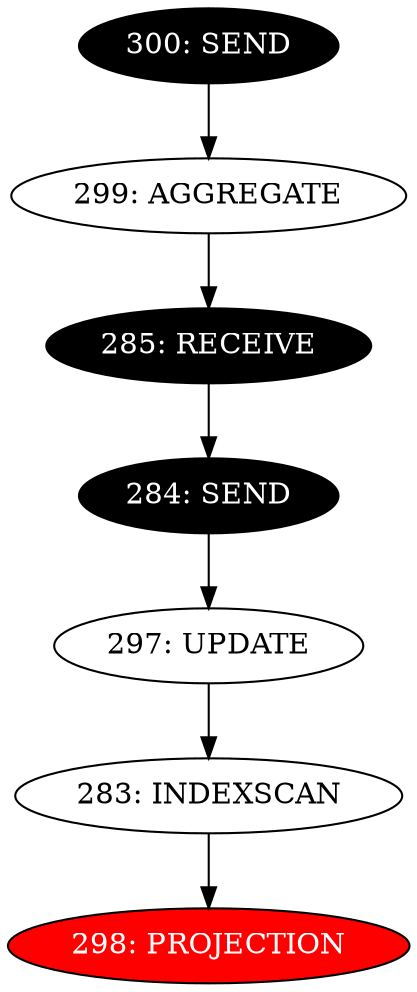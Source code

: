 digraph name {
283 [label="283: INDEXSCAN" ];
283 -> 298;
298 [label="298: PROJECTION" fontcolor="white" style="filled" fillcolor="red"];
297 [label="297: UPDATE" ];
297 -> 283;
284 [label="284: SEND" fontcolor="white" style="filled" fillcolor="black"];
284 -> 297;
285 [label="285: RECEIVE" fontcolor="white" style="filled" fillcolor="black"];
285 -> 284;
299 [label="299: AGGREGATE" ];
299 -> 285;
300 [label="300: SEND" fontcolor="white" style="filled" fillcolor="black"];
300 -> 299;

}

